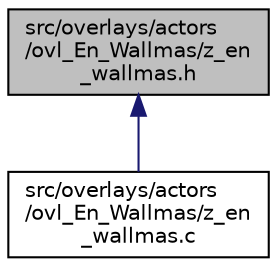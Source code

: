 digraph "src/overlays/actors/ovl_En_Wallmas/z_en_wallmas.h"
{
 // LATEX_PDF_SIZE
  edge [fontname="Helvetica",fontsize="10",labelfontname="Helvetica",labelfontsize="10"];
  node [fontname="Helvetica",fontsize="10",shape=record];
  Node1 [label="src/overlays/actors\l/ovl_En_Wallmas/z_en\l_wallmas.h",height=0.2,width=0.4,color="black", fillcolor="grey75", style="filled", fontcolor="black",tooltip=" "];
  Node1 -> Node2 [dir="back",color="midnightblue",fontsize="10",style="solid",fontname="Helvetica"];
  Node2 [label="src/overlays/actors\l/ovl_En_Wallmas/z_en\l_wallmas.c",height=0.2,width=0.4,color="black", fillcolor="white", style="filled",URL="$d9/d89/z__en__wallmas_8c.html",tooltip=" "];
}
